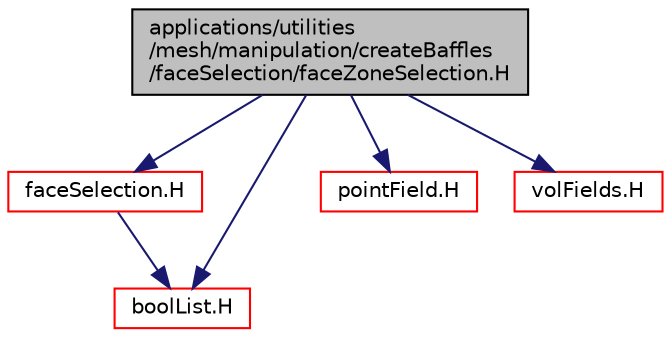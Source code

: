 digraph "applications/utilities/mesh/manipulation/createBaffles/faceSelection/faceZoneSelection.H"
{
  bgcolor="transparent";
  edge [fontname="Helvetica",fontsize="10",labelfontname="Helvetica",labelfontsize="10"];
  node [fontname="Helvetica",fontsize="10",shape=record];
  Node0 [label="applications/utilities\l/mesh/manipulation/createBaffles\l/faceSelection/faceZoneSelection.H",height=0.2,width=0.4,color="black", fillcolor="grey75", style="filled", fontcolor="black"];
  Node0 -> Node1 [color="midnightblue",fontsize="10",style="solid",fontname="Helvetica"];
  Node1 [label="faceSelection.H",height=0.2,width=0.4,color="red",URL="$a18977.html"];
  Node1 -> Node86 [color="midnightblue",fontsize="10",style="solid",fontname="Helvetica"];
  Node86 [label="boolList.H",height=0.2,width=0.4,color="red",URL="$a12920.html"];
  Node0 -> Node89 [color="midnightblue",fontsize="10",style="solid",fontname="Helvetica"];
  Node89 [label="pointField.H",height=0.2,width=0.4,color="red",URL="$a12830.html"];
  Node0 -> Node86 [color="midnightblue",fontsize="10",style="solid",fontname="Helvetica"];
  Node0 -> Node141 [color="midnightblue",fontsize="10",style="solid",fontname="Helvetica"];
  Node141 [label="volFields.H",height=0.2,width=0.4,color="red",URL="$a02912.html"];
}
